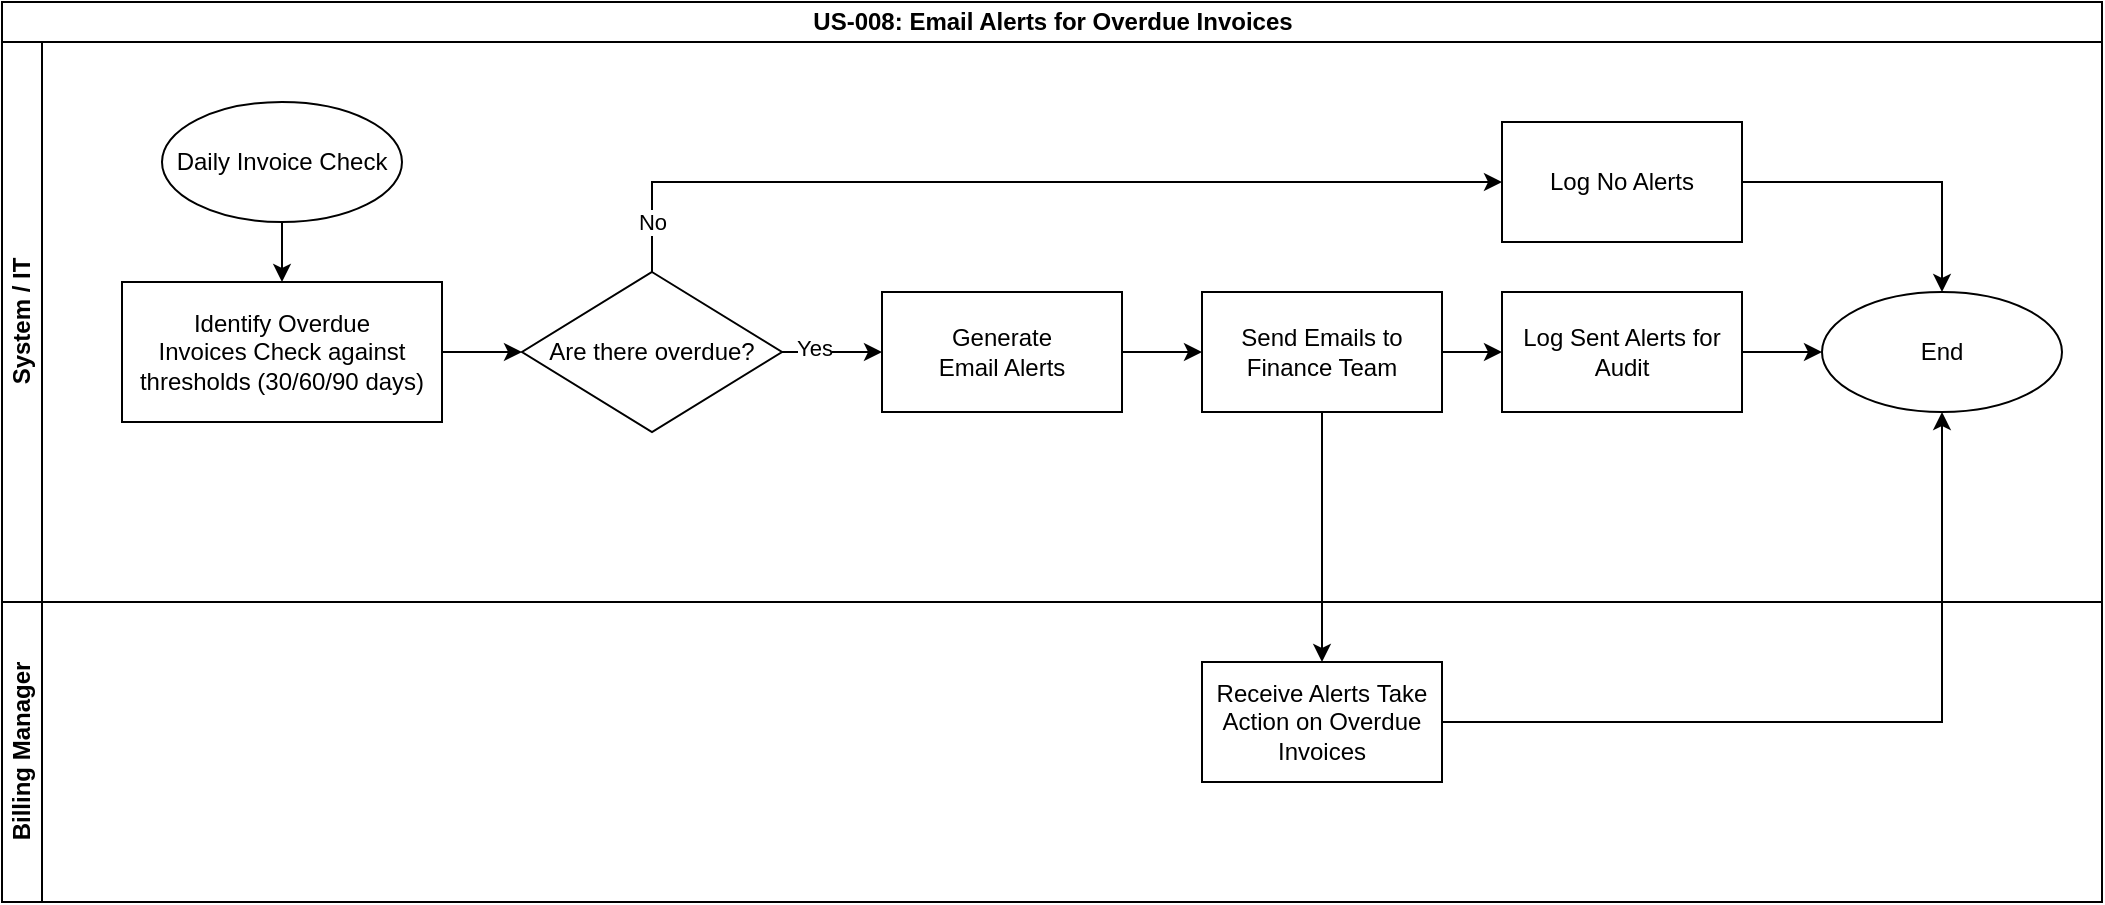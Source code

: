 <mxfile version="28.2.0">
  <diagram name="Page-1" id="ja6Jv6K6E00j63stfY1Q">
    <mxGraphModel dx="2155" dy="1176" grid="1" gridSize="10" guides="1" tooltips="1" connect="1" arrows="0" fold="1" page="0" pageScale="1" pageWidth="827" pageHeight="1169" math="0" shadow="0">
      <root>
        <mxCell id="0" />
        <mxCell id="1" parent="0" />
        <mxCell id="dmt541acUcm2cPtqfMdv-18" value="US-008: Email Alerts for Overdue Invoices" style="swimlane;childLayout=stackLayout;resizeParent=1;resizeParentMax=0;horizontal=1;startSize=20;horizontalStack=0;html=1;" vertex="1" parent="1">
          <mxGeometry x="-1060" y="-390" width="1050" height="450" as="geometry" />
        </mxCell>
        <mxCell id="dmt541acUcm2cPtqfMdv-19" value="System / IT" style="swimlane;startSize=20;horizontal=0;html=1;" vertex="1" parent="dmt541acUcm2cPtqfMdv-18">
          <mxGeometry y="20" width="1050" height="280" as="geometry" />
        </mxCell>
        <mxCell id="dmt541acUcm2cPtqfMdv-63" style="edgeStyle=orthogonalEdgeStyle;rounded=0;orthogonalLoop=1;jettySize=auto;html=1;exitX=1;exitY=0.5;exitDx=0;exitDy=0;entryX=0;entryY=0.5;entryDx=0;entryDy=0;" edge="1" parent="dmt541acUcm2cPtqfMdv-19" source="dmt541acUcm2cPtqfMdv-3" target="dmt541acUcm2cPtqfMdv-52">
          <mxGeometry relative="1" as="geometry" />
        </mxCell>
        <mxCell id="dmt541acUcm2cPtqfMdv-3" value="Identify Overdue Invoices&amp;nbsp;Check against thresholds&amp;nbsp;(30/60/90 days)" style="rounded=0;whiteSpace=wrap;html=1;" vertex="1" parent="dmt541acUcm2cPtqfMdv-19">
          <mxGeometry x="60" y="120" width="160" height="70" as="geometry" />
        </mxCell>
        <mxCell id="dmt541acUcm2cPtqfMdv-23" style="edgeStyle=orthogonalEdgeStyle;rounded=0;orthogonalLoop=1;jettySize=auto;html=1;exitX=0.5;exitY=1;exitDx=0;exitDy=0;entryX=0.5;entryY=0;entryDx=0;entryDy=0;" edge="1" parent="dmt541acUcm2cPtqfMdv-19" source="dmt541acUcm2cPtqfMdv-22" target="dmt541acUcm2cPtqfMdv-3">
          <mxGeometry relative="1" as="geometry" />
        </mxCell>
        <mxCell id="dmt541acUcm2cPtqfMdv-22" value="Daily Invoice Check" style="ellipse;whiteSpace=wrap;html=1;" vertex="1" parent="dmt541acUcm2cPtqfMdv-19">
          <mxGeometry x="80" y="30" width="120" height="60" as="geometry" />
        </mxCell>
        <mxCell id="dmt541acUcm2cPtqfMdv-60" style="edgeStyle=orthogonalEdgeStyle;rounded=0;orthogonalLoop=1;jettySize=auto;html=1;exitX=1;exitY=0.5;exitDx=0;exitDy=0;entryX=0;entryY=0.5;entryDx=0;entryDy=0;" edge="1" parent="dmt541acUcm2cPtqfMdv-19" source="dmt541acUcm2cPtqfMdv-52" target="dmt541acUcm2cPtqfMdv-54">
          <mxGeometry relative="1" as="geometry">
            <mxPoint x="560" y="165" as="targetPoint" />
          </mxGeometry>
        </mxCell>
        <mxCell id="dmt541acUcm2cPtqfMdv-61" value="Yes" style="edgeLabel;html=1;align=center;verticalAlign=middle;resizable=0;points=[];" vertex="1" connectable="0" parent="dmt541acUcm2cPtqfMdv-60">
          <mxGeometry x="-0.371" y="2" relative="1" as="geometry">
            <mxPoint as="offset" />
          </mxGeometry>
        </mxCell>
        <mxCell id="dmt541acUcm2cPtqfMdv-80" style="edgeStyle=orthogonalEdgeStyle;rounded=0;orthogonalLoop=1;jettySize=auto;html=1;exitX=0.5;exitY=0;exitDx=0;exitDy=0;entryX=0;entryY=0.5;entryDx=0;entryDy=0;" edge="1" parent="dmt541acUcm2cPtqfMdv-19" source="dmt541acUcm2cPtqfMdv-52" target="dmt541acUcm2cPtqfMdv-77">
          <mxGeometry relative="1" as="geometry" />
        </mxCell>
        <mxCell id="dmt541acUcm2cPtqfMdv-81" value="No" style="edgeLabel;html=1;align=center;verticalAlign=middle;resizable=0;points=[];" vertex="1" connectable="0" parent="dmt541acUcm2cPtqfMdv-80">
          <mxGeometry x="-0.635" y="-4" relative="1" as="geometry">
            <mxPoint x="-41" y="16" as="offset" />
          </mxGeometry>
        </mxCell>
        <mxCell id="dmt541acUcm2cPtqfMdv-52" value="Are there overdue?" style="rhombus;whiteSpace=wrap;html=1;" vertex="1" parent="dmt541acUcm2cPtqfMdv-19">
          <mxGeometry x="260" y="115" width="130" height="80" as="geometry" />
        </mxCell>
        <mxCell id="dmt541acUcm2cPtqfMdv-65" style="edgeStyle=orthogonalEdgeStyle;rounded=0;orthogonalLoop=1;jettySize=auto;html=1;exitX=1;exitY=0.5;exitDx=0;exitDy=0;entryX=0;entryY=0.5;entryDx=0;entryDy=0;" edge="1" parent="dmt541acUcm2cPtqfMdv-19" source="dmt541acUcm2cPtqfMdv-54" target="dmt541acUcm2cPtqfMdv-64">
          <mxGeometry relative="1" as="geometry" />
        </mxCell>
        <mxCell id="dmt541acUcm2cPtqfMdv-54" value="Generate&lt;div&gt;Email Alerts&lt;/div&gt;" style="rounded=0;whiteSpace=wrap;html=1;" vertex="1" parent="dmt541acUcm2cPtqfMdv-19">
          <mxGeometry x="440" y="125" width="120" height="60" as="geometry" />
        </mxCell>
        <mxCell id="dmt541acUcm2cPtqfMdv-67" style="edgeStyle=orthogonalEdgeStyle;rounded=0;orthogonalLoop=1;jettySize=auto;html=1;exitX=1;exitY=0.5;exitDx=0;exitDy=0;entryX=0;entryY=0.5;entryDx=0;entryDy=0;" edge="1" parent="dmt541acUcm2cPtqfMdv-19" source="dmt541acUcm2cPtqfMdv-64" target="dmt541acUcm2cPtqfMdv-66">
          <mxGeometry relative="1" as="geometry" />
        </mxCell>
        <mxCell id="dmt541acUcm2cPtqfMdv-64" value="Send Emails to Finance Team" style="rounded=0;whiteSpace=wrap;html=1;" vertex="1" parent="dmt541acUcm2cPtqfMdv-19">
          <mxGeometry x="600" y="125" width="120" height="60" as="geometry" />
        </mxCell>
        <mxCell id="dmt541acUcm2cPtqfMdv-83" style="edgeStyle=orthogonalEdgeStyle;rounded=0;orthogonalLoop=1;jettySize=auto;html=1;exitX=1;exitY=0.5;exitDx=0;exitDy=0;entryX=0;entryY=0.5;entryDx=0;entryDy=0;" edge="1" parent="dmt541acUcm2cPtqfMdv-19" source="dmt541acUcm2cPtqfMdv-66" target="dmt541acUcm2cPtqfMdv-68">
          <mxGeometry relative="1" as="geometry">
            <mxPoint x="920" y="155" as="targetPoint" />
          </mxGeometry>
        </mxCell>
        <mxCell id="dmt541acUcm2cPtqfMdv-66" value="Log Sent Alerts for Audit" style="rounded=0;whiteSpace=wrap;html=1;" vertex="1" parent="dmt541acUcm2cPtqfMdv-19">
          <mxGeometry x="750" y="125" width="120" height="60" as="geometry" />
        </mxCell>
        <mxCell id="dmt541acUcm2cPtqfMdv-68" value="End" style="ellipse;whiteSpace=wrap;html=1;" vertex="1" parent="dmt541acUcm2cPtqfMdv-19">
          <mxGeometry x="910" y="125" width="120" height="60" as="geometry" />
        </mxCell>
        <mxCell id="dmt541acUcm2cPtqfMdv-82" style="edgeStyle=orthogonalEdgeStyle;rounded=0;orthogonalLoop=1;jettySize=auto;html=1;exitX=1;exitY=0.5;exitDx=0;exitDy=0;entryX=0.5;entryY=0;entryDx=0;entryDy=0;" edge="1" parent="dmt541acUcm2cPtqfMdv-19" source="dmt541acUcm2cPtqfMdv-77" target="dmt541acUcm2cPtqfMdv-68">
          <mxGeometry relative="1" as="geometry">
            <mxPoint x="980" y="125" as="targetPoint" />
          </mxGeometry>
        </mxCell>
        <mxCell id="dmt541acUcm2cPtqfMdv-77" value="Log No Alerts" style="rounded=0;whiteSpace=wrap;html=1;" vertex="1" parent="dmt541acUcm2cPtqfMdv-19">
          <mxGeometry x="750" y="40" width="120" height="60" as="geometry" />
        </mxCell>
        <mxCell id="dmt541acUcm2cPtqfMdv-20" value="Billing Manager" style="swimlane;startSize=20;horizontal=0;html=1;" vertex="1" parent="dmt541acUcm2cPtqfMdv-18">
          <mxGeometry y="300" width="1050" height="150" as="geometry" />
        </mxCell>
        <mxCell id="dmt541acUcm2cPtqfMdv-44" value="Receive Alerts&amp;nbsp;Take Action on Overdue Invoices" style="rounded=0;whiteSpace=wrap;html=1;" vertex="1" parent="dmt541acUcm2cPtqfMdv-20">
          <mxGeometry x="600" y="30" width="120" height="60" as="geometry" />
        </mxCell>
        <mxCell id="dmt541acUcm2cPtqfMdv-75" style="edgeStyle=orthogonalEdgeStyle;rounded=0;orthogonalLoop=1;jettySize=auto;html=1;exitX=0.5;exitY=1;exitDx=0;exitDy=0;" edge="1" parent="dmt541acUcm2cPtqfMdv-18" source="dmt541acUcm2cPtqfMdv-64" target="dmt541acUcm2cPtqfMdv-44">
          <mxGeometry relative="1" as="geometry" />
        </mxCell>
        <mxCell id="dmt541acUcm2cPtqfMdv-76" style="edgeStyle=orthogonalEdgeStyle;rounded=0;orthogonalLoop=1;jettySize=auto;html=1;exitX=1;exitY=0.5;exitDx=0;exitDy=0;entryX=0.5;entryY=1;entryDx=0;entryDy=0;" edge="1" parent="dmt541acUcm2cPtqfMdv-18" source="dmt541acUcm2cPtqfMdv-44" target="dmt541acUcm2cPtqfMdv-68">
          <mxGeometry relative="1" as="geometry" />
        </mxCell>
      </root>
    </mxGraphModel>
  </diagram>
</mxfile>

